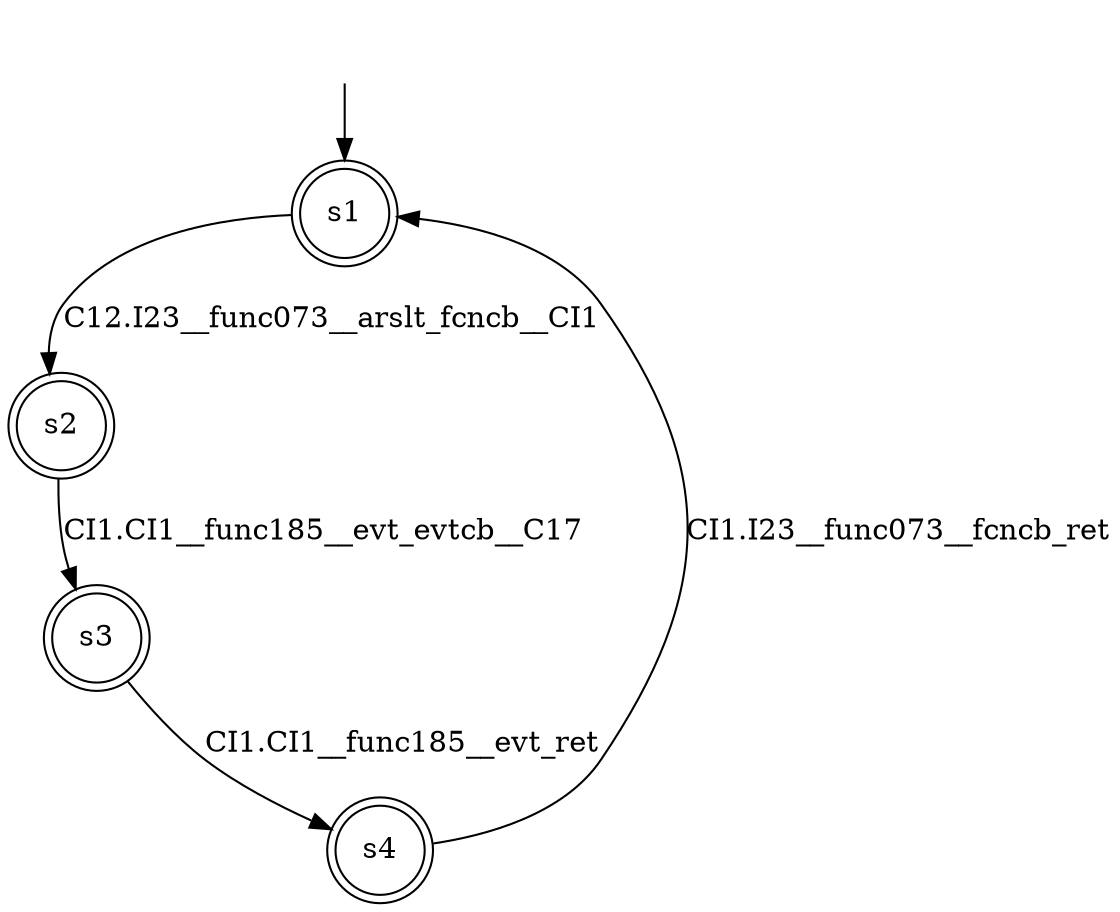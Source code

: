 digraph automaton {
	1 [label=<s1> shape="doublecircle"];
	2 [label=<s2> shape="doublecircle"];
	3 [label=<s3> shape="doublecircle"];
	4 [label=<s4> shape="doublecircle"];
	__init1 [label=<> shape="none"];
	__init1 -> 1;
	1 -> 2 [label=<C12.I23__func073__arslt_fcncb__CI1> id="1-0-2"];
	2 -> 3 [label=<CI1.CI1__func185__evt_evtcb__C17> id="2-0-3"];
	3 -> 4 [label=<CI1.CI1__func185__evt_ret> id="3-0-4"];
	4 -> 1 [label=<CI1.I23__func073__fcncb_ret> id="4-0-1"];
}
